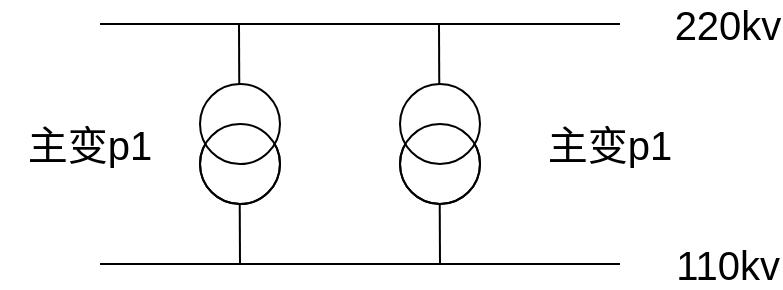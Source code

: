 <mxfile version="13.5.5" type="github">
  <diagram id="0DV8cdwL1OhsOr4in06e" name="Page-1">
    <mxGraphModel dx="946" dy="487" grid="1" gridSize="10" guides="1" tooltips="1" connect="1" arrows="1" fold="1" page="1" pageScale="1" pageWidth="827" pageHeight="1169" math="0" shadow="0">
      <root>
        <mxCell id="0" />
        <mxCell id="1" parent="0" />
        <mxCell id="l57Yh3BWJeF1bEfi-Sfq-8" value="" style="endArrow=none;html=1;" parent="1" edge="1">
          <mxGeometry width="50" height="50" relative="1" as="geometry">
            <mxPoint x="290" y="230" as="sourcePoint" />
            <mxPoint x="289.5" y="110" as="targetPoint" />
          </mxGeometry>
        </mxCell>
        <mxCell id="l57Yh3BWJeF1bEfi-Sfq-7" value="" style="endArrow=none;html=1;" parent="1" edge="1">
          <mxGeometry width="50" height="50" relative="1" as="geometry">
            <mxPoint x="190" y="230" as="sourcePoint" />
            <mxPoint x="189.5" y="110" as="targetPoint" />
          </mxGeometry>
        </mxCell>
        <mxCell id="l57Yh3BWJeF1bEfi-Sfq-4" value="" style="endArrow=none;html=1;" parent="1" edge="1">
          <mxGeometry width="50" height="50" relative="1" as="geometry">
            <mxPoint x="120" y="110" as="sourcePoint" />
            <mxPoint x="380" y="110" as="targetPoint" />
          </mxGeometry>
        </mxCell>
        <mxCell id="l57Yh3BWJeF1bEfi-Sfq-5" value="" style="verticalLabelPosition=bottom;shadow=0;dashed=0;align=center;html=1;verticalAlign=top;strokeWidth=1;shape=mxgraph.electrical.signal_sources.current_source;" parent="1" vertex="1">
          <mxGeometry x="170" y="140" width="40" height="60" as="geometry" />
        </mxCell>
        <mxCell id="l57Yh3BWJeF1bEfi-Sfq-6" value="" style="verticalLabelPosition=bottom;shadow=0;dashed=0;align=center;html=1;verticalAlign=top;strokeWidth=1;shape=mxgraph.electrical.signal_sources.current_source;" parent="1" vertex="1">
          <mxGeometry x="270" y="140" width="40" height="60" as="geometry" />
        </mxCell>
        <mxCell id="l57Yh3BWJeF1bEfi-Sfq-11" value="" style="endArrow=none;html=1;" parent="1" edge="1">
          <mxGeometry width="50" height="50" relative="1" as="geometry">
            <mxPoint x="120" y="230" as="sourcePoint" />
            <mxPoint x="380" y="230" as="targetPoint" />
          </mxGeometry>
        </mxCell>
        <mxCell id="l57Yh3BWJeF1bEfi-Sfq-12" value="&lt;span style=&quot;font-size: 20px&quot;&gt;220kv&lt;/span&gt;" style="text;html=1;strokeColor=none;fillColor=none;align=center;verticalAlign=middle;whiteSpace=wrap;rounded=0;" parent="1" vertex="1">
          <mxGeometry x="414" y="100" width="40" height="20" as="geometry" />
        </mxCell>
        <mxCell id="l57Yh3BWJeF1bEfi-Sfq-13" value="&lt;span style=&quot;font-size: 20px&quot;&gt;110kv&lt;/span&gt;" style="text;html=1;strokeColor=none;fillColor=none;align=center;verticalAlign=middle;whiteSpace=wrap;rounded=0;" parent="1" vertex="1">
          <mxGeometry x="414" y="220" width="40" height="20" as="geometry" />
        </mxCell>
        <mxCell id="l57Yh3BWJeF1bEfi-Sfq-14" value="&lt;font style=&quot;font-size: 20px&quot;&gt;主变p1&lt;/font&gt;" style="text;html=1;strokeColor=none;fillColor=none;align=center;verticalAlign=middle;whiteSpace=wrap;rounded=0;" parent="1" vertex="1">
          <mxGeometry x="70" y="160" width="90" height="20" as="geometry" />
        </mxCell>
        <mxCell id="l57Yh3BWJeF1bEfi-Sfq-15" value="&lt;font style=&quot;font-size: 20px&quot;&gt;主变p1&lt;/font&gt;" style="text;html=1;strokeColor=none;fillColor=none;align=center;verticalAlign=middle;whiteSpace=wrap;rounded=0;" parent="1" vertex="1">
          <mxGeometry x="330" y="160" width="90" height="20" as="geometry" />
        </mxCell>
        <mxCell id="84ScU52zvooBAnUEAmMQ-1" value="Untitled Layer" parent="0" />
      </root>
    </mxGraphModel>
  </diagram>
</mxfile>
